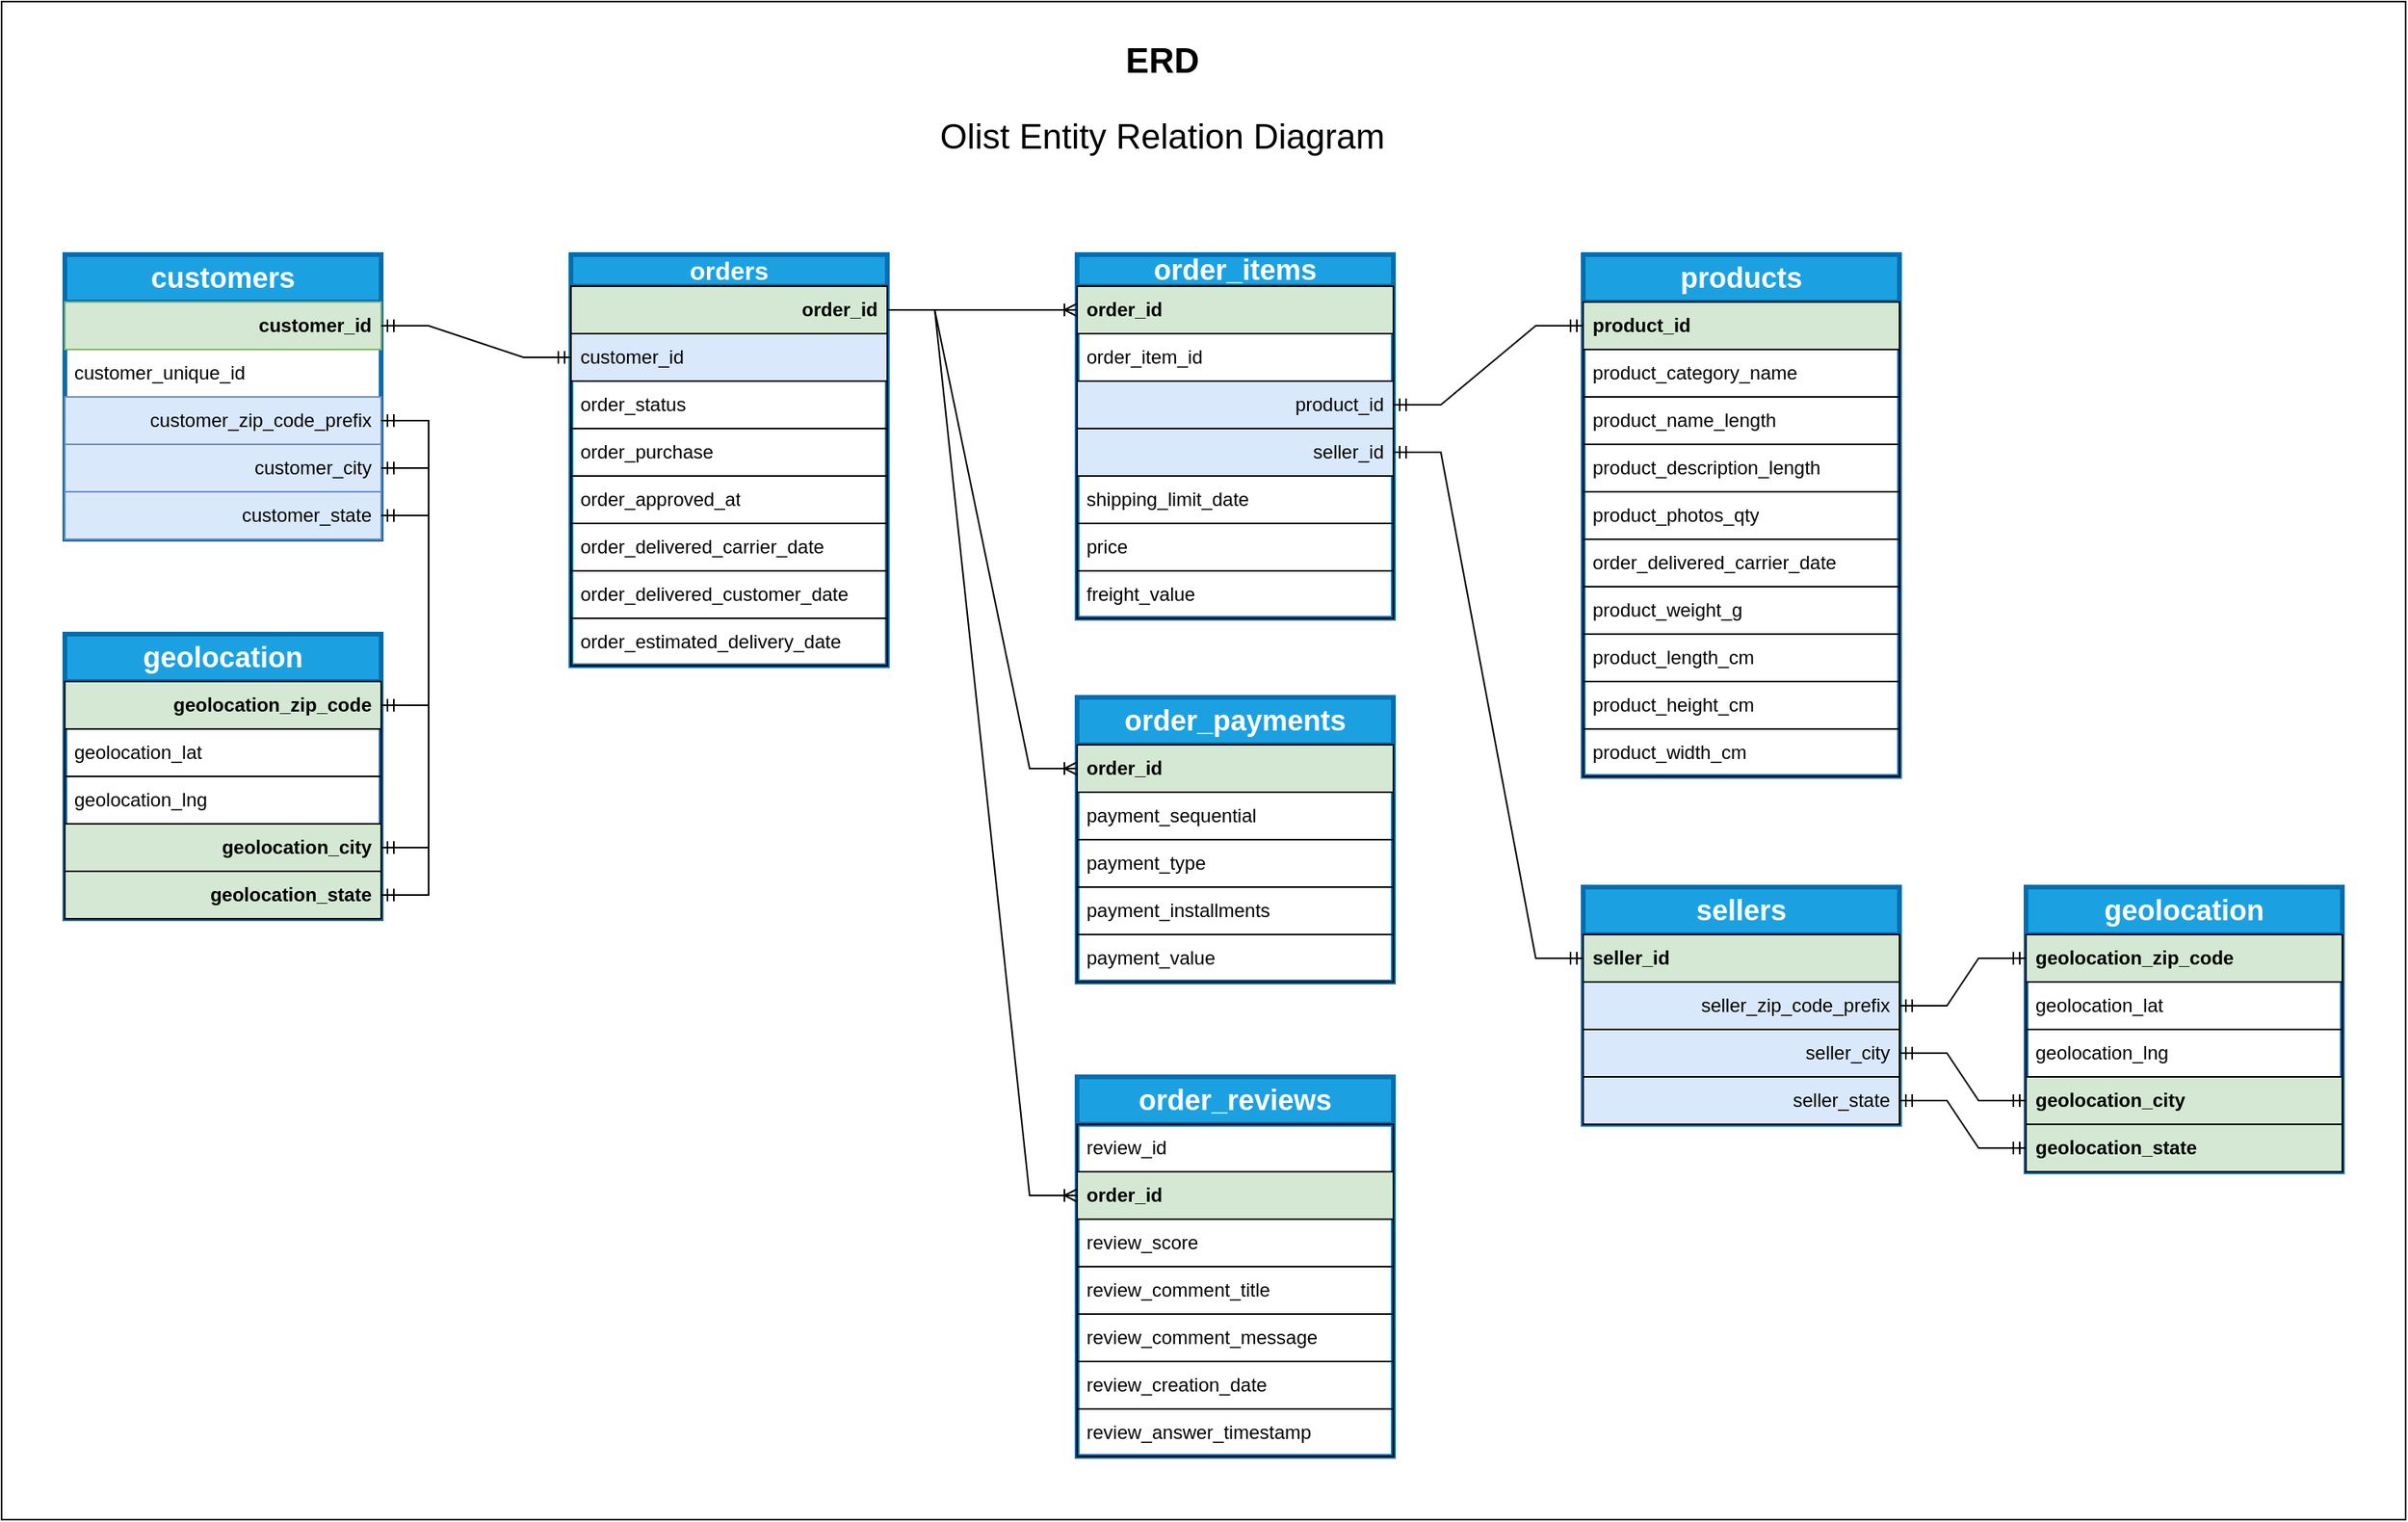 <mxfile version="21.1.9">
  <diagram name="Página-1" id="UcwsenkX3OREPYur4hlT">
    <mxGraphModel dx="2514" dy="2080" grid="1" gridSize="10" guides="1" tooltips="1" connect="1" arrows="1" fold="1" page="1" pageScale="1" pageWidth="827" pageHeight="1169" math="0" shadow="0">
      <root>
        <mxCell id="0" />
        <mxCell id="1" parent="0" />
        <mxCell id="BA36I9eN3vhyg0Fc7K7h-95" value="" style="rounded=0;whiteSpace=wrap;html=1;" vertex="1" parent="1">
          <mxGeometry x="-320" y="-80" width="1520" height="960" as="geometry" />
        </mxCell>
        <mxCell id="BA36I9eN3vhyg0Fc7K7h-1" value="&lt;h2&gt;customers&lt;/h2&gt;" style="swimlane;fontStyle=0;childLayout=stackLayout;horizontal=1;startSize=30;horizontalStack=0;resizeParent=1;resizeParentMax=0;resizeLast=0;collapsible=1;marginBottom=0;whiteSpace=wrap;html=1;fillColor=#1ba1e2;fontColor=#ffffff;strokeColor=#006EAF;strokeWidth=3;" vertex="1" parent="1">
          <mxGeometry x="-280" y="80" width="200" height="180" as="geometry" />
        </mxCell>
        <mxCell id="BA36I9eN3vhyg0Fc7K7h-2" value="customer_id" style="text;strokeColor=#82b366;fillColor=#d5e8d4;align=right;verticalAlign=middle;spacingLeft=4;spacingRight=4;overflow=hidden;points=[[0,0.5],[1,0.5]];portConstraint=eastwest;rotatable=0;whiteSpace=wrap;html=1;fontStyle=1" vertex="1" parent="BA36I9eN3vhyg0Fc7K7h-1">
          <mxGeometry y="30" width="200" height="30" as="geometry" />
        </mxCell>
        <mxCell id="BA36I9eN3vhyg0Fc7K7h-6" value="customer_unique_id" style="text;strokeColor=none;fillColor=none;align=left;verticalAlign=middle;spacingLeft=4;spacingRight=4;overflow=hidden;points=[[0,0.5],[1,0.5]];portConstraint=eastwest;rotatable=0;whiteSpace=wrap;html=1;" vertex="1" parent="BA36I9eN3vhyg0Fc7K7h-1">
          <mxGeometry y="60" width="200" height="30" as="geometry" />
        </mxCell>
        <mxCell id="BA36I9eN3vhyg0Fc7K7h-5" value="customer_zip_code_prefix" style="text;strokeColor=#6c8ebf;fillColor=#dae8fc;align=right;verticalAlign=middle;spacingLeft=4;spacingRight=4;overflow=hidden;points=[[0,0.5],[1,0.5]];portConstraint=eastwest;rotatable=0;whiteSpace=wrap;html=1;fontStyle=0" vertex="1" parent="BA36I9eN3vhyg0Fc7K7h-1">
          <mxGeometry y="90" width="200" height="30" as="geometry" />
        </mxCell>
        <mxCell id="BA36I9eN3vhyg0Fc7K7h-3" value="customer_city" style="text;strokeColor=#6c8ebf;fillColor=#dae8fc;align=right;verticalAlign=middle;spacingLeft=4;spacingRight=4;overflow=hidden;points=[[0,0.5],[1,0.5]];portConstraint=eastwest;rotatable=0;whiteSpace=wrap;html=1;fontStyle=0" vertex="1" parent="BA36I9eN3vhyg0Fc7K7h-1">
          <mxGeometry y="120" width="200" height="30" as="geometry" />
        </mxCell>
        <mxCell id="BA36I9eN3vhyg0Fc7K7h-4" value="customer_state" style="text;strokeColor=#6c8ebf;fillColor=#dae8fc;align=right;verticalAlign=middle;spacingLeft=4;spacingRight=4;overflow=hidden;points=[[0,0.5],[1,0.5]];portConstraint=eastwest;rotatable=0;whiteSpace=wrap;html=1;fontStyle=0" vertex="1" parent="BA36I9eN3vhyg0Fc7K7h-1">
          <mxGeometry y="150" width="200" height="30" as="geometry" />
        </mxCell>
        <mxCell id="BA36I9eN3vhyg0Fc7K7h-7" value="&lt;h2&gt;geolocation&lt;/h2&gt;" style="swimlane;fontStyle=0;childLayout=stackLayout;horizontal=1;startSize=30;horizontalStack=0;resizeParent=1;resizeParentMax=0;resizeLast=0;collapsible=1;marginBottom=0;whiteSpace=wrap;html=1;fillColor=#1ba1e2;fontColor=#ffffff;strokeColor=#006EAF;strokeWidth=3;" vertex="1" parent="1">
          <mxGeometry x="-280" y="320" width="200" height="180" as="geometry" />
        </mxCell>
        <mxCell id="BA36I9eN3vhyg0Fc7K7h-8" value="&lt;div&gt;geolocation_zip_code&lt;/div&gt;" style="text;strokeColor=default;fillColor=#d5e8d4;align=right;verticalAlign=middle;spacingLeft=4;spacingRight=4;overflow=hidden;points=[[0,0.5],[1,0.5]];portConstraint=eastwest;rotatable=0;whiteSpace=wrap;html=1;fontStyle=1" vertex="1" parent="BA36I9eN3vhyg0Fc7K7h-7">
          <mxGeometry y="30" width="200" height="30" as="geometry" />
        </mxCell>
        <mxCell id="BA36I9eN3vhyg0Fc7K7h-14" value="&lt;div&gt;geolocation_lat&lt;/div&gt;" style="text;strokeColor=default;fillColor=none;align=left;verticalAlign=middle;spacingLeft=4;spacingRight=4;overflow=hidden;points=[[0,0.5],[1,0.5]];portConstraint=eastwest;rotatable=0;whiteSpace=wrap;html=1;" vertex="1" parent="BA36I9eN3vhyg0Fc7K7h-7">
          <mxGeometry y="60" width="200" height="30" as="geometry" />
        </mxCell>
        <mxCell id="BA36I9eN3vhyg0Fc7K7h-15" value="&lt;div&gt;geolocation_lng&lt;/div&gt;" style="text;strokeColor=default;fillColor=none;align=left;verticalAlign=middle;spacingLeft=4;spacingRight=4;overflow=hidden;points=[[0,0.5],[1,0.5]];portConstraint=eastwest;rotatable=0;whiteSpace=wrap;html=1;" vertex="1" parent="BA36I9eN3vhyg0Fc7K7h-7">
          <mxGeometry y="90" width="200" height="30" as="geometry" />
        </mxCell>
        <mxCell id="BA36I9eN3vhyg0Fc7K7h-16" value="&lt;div&gt;geolocation_city&lt;/div&gt;" style="text;strokeColor=default;fillColor=#d5e8d4;align=right;verticalAlign=middle;spacingLeft=4;spacingRight=4;overflow=hidden;points=[[0,0.5],[1,0.5]];portConstraint=eastwest;rotatable=0;whiteSpace=wrap;html=1;fontStyle=1" vertex="1" parent="BA36I9eN3vhyg0Fc7K7h-7">
          <mxGeometry y="120" width="200" height="30" as="geometry" />
        </mxCell>
        <mxCell id="BA36I9eN3vhyg0Fc7K7h-17" value="&lt;div&gt;geolocation_state&lt;/div&gt;" style="text;strokeColor=default;fillColor=#d5e8d4;align=right;verticalAlign=middle;spacingLeft=4;spacingRight=4;overflow=hidden;points=[[0,0.5],[1,0.5]];portConstraint=eastwest;rotatable=0;whiteSpace=wrap;html=1;fontStyle=1" vertex="1" parent="BA36I9eN3vhyg0Fc7K7h-7">
          <mxGeometry y="150" width="200" height="30" as="geometry" />
        </mxCell>
        <mxCell id="BA36I9eN3vhyg0Fc7K7h-18" value="&lt;div&gt;&lt;h2&gt;&lt;b style=&quot;&quot;&gt;&lt;font style=&quot;font-size: 16px;&quot;&gt;orders&lt;/font&gt;&lt;/b&gt;&lt;/h2&gt;&lt;/div&gt;" style="swimlane;fontStyle=0;childLayout=stackLayout;horizontal=1;startSize=20;horizontalStack=0;resizeParent=1;resizeParentMax=0;resizeLast=0;collapsible=1;marginBottom=0;whiteSpace=wrap;html=1;fillColor=#1ba1e2;strokeColor=#006EAF;fillStyle=solid;rounded=0;strokeWidth=3;fontColor=#ffffff;labelBackgroundColor=none;" vertex="1" parent="1">
          <mxGeometry x="40" y="80" width="200" height="260" as="geometry" />
        </mxCell>
        <mxCell id="BA36I9eN3vhyg0Fc7K7h-24" value="order_id" style="text;strokeColor=default;fillColor=#d5e8d4;align=right;verticalAlign=middle;spacingLeft=4;spacingRight=4;overflow=hidden;points=[[0,0.5],[1,0.5]];portConstraint=eastwest;rotatable=0;whiteSpace=wrap;html=1;fontStyle=1" vertex="1" parent="BA36I9eN3vhyg0Fc7K7h-18">
          <mxGeometry y="20" width="200" height="30" as="geometry" />
        </mxCell>
        <mxCell id="BA36I9eN3vhyg0Fc7K7h-19" value="customer_id" style="text;strokeColor=default;fillColor=#dae8fc;align=left;verticalAlign=middle;spacingLeft=4;spacingRight=4;overflow=hidden;points=[[0,0.5],[1,0.5]];portConstraint=eastwest;rotatable=0;whiteSpace=wrap;html=1;" vertex="1" parent="BA36I9eN3vhyg0Fc7K7h-18">
          <mxGeometry y="50" width="200" height="30" as="geometry" />
        </mxCell>
        <mxCell id="BA36I9eN3vhyg0Fc7K7h-20" value="order_status" style="text;strokeColor=default;fillColor=none;align=left;verticalAlign=middle;spacingLeft=4;spacingRight=4;overflow=hidden;points=[[0,0.5],[1,0.5]];portConstraint=eastwest;rotatable=0;whiteSpace=wrap;html=1;" vertex="1" parent="BA36I9eN3vhyg0Fc7K7h-18">
          <mxGeometry y="80" width="200" height="30" as="geometry" />
        </mxCell>
        <mxCell id="BA36I9eN3vhyg0Fc7K7h-21" value="order_purchase" style="text;strokeColor=default;fillColor=none;align=left;verticalAlign=middle;spacingLeft=4;spacingRight=4;overflow=hidden;points=[[0,0.5],[1,0.5]];portConstraint=eastwest;rotatable=0;whiteSpace=wrap;html=1;" vertex="1" parent="BA36I9eN3vhyg0Fc7K7h-18">
          <mxGeometry y="110" width="200" height="30" as="geometry" />
        </mxCell>
        <mxCell id="BA36I9eN3vhyg0Fc7K7h-22" value="order_approved_at" style="text;strokeColor=default;fillColor=none;align=left;verticalAlign=middle;spacingLeft=4;spacingRight=4;overflow=hidden;points=[[0,0.5],[1,0.5]];portConstraint=eastwest;rotatable=0;whiteSpace=wrap;html=1;" vertex="1" parent="BA36I9eN3vhyg0Fc7K7h-18">
          <mxGeometry y="140" width="200" height="30" as="geometry" />
        </mxCell>
        <mxCell id="BA36I9eN3vhyg0Fc7K7h-23" value="order_delivered_carrier_date" style="text;strokeColor=default;fillColor=none;align=left;verticalAlign=middle;spacingLeft=4;spacingRight=4;overflow=hidden;points=[[0,0.5],[1,0.5]];portConstraint=eastwest;rotatable=0;whiteSpace=wrap;html=1;" vertex="1" parent="BA36I9eN3vhyg0Fc7K7h-18">
          <mxGeometry y="170" width="200" height="30" as="geometry" />
        </mxCell>
        <mxCell id="BA36I9eN3vhyg0Fc7K7h-25" value="order_delivered_customer_date" style="text;strokeColor=default;fillColor=none;align=left;verticalAlign=middle;spacingLeft=4;spacingRight=4;overflow=hidden;points=[[0,0.5],[1,0.5]];portConstraint=eastwest;rotatable=0;whiteSpace=wrap;html=1;" vertex="1" parent="BA36I9eN3vhyg0Fc7K7h-18">
          <mxGeometry y="200" width="200" height="30" as="geometry" />
        </mxCell>
        <mxCell id="BA36I9eN3vhyg0Fc7K7h-26" value="order_estimated_delivery_date" style="text;strokeColor=default;fillColor=none;align=left;verticalAlign=middle;spacingLeft=4;spacingRight=4;overflow=hidden;points=[[0,0.5],[1,0.5]];portConstraint=eastwest;rotatable=0;whiteSpace=wrap;html=1;" vertex="1" parent="BA36I9eN3vhyg0Fc7K7h-18">
          <mxGeometry y="230" width="200" height="30" as="geometry" />
        </mxCell>
        <mxCell id="BA36I9eN3vhyg0Fc7K7h-27" value="&lt;h2&gt;order_items&lt;/h2&gt;" style="swimlane;fontStyle=0;childLayout=stackLayout;horizontal=1;startSize=20;horizontalStack=0;resizeParent=1;resizeParentMax=0;resizeLast=0;collapsible=1;marginBottom=0;whiteSpace=wrap;html=1;fillColor=#1ba1e2;fontColor=#ffffff;strokeColor=#006EAF;strokeWidth=3;" vertex="1" parent="1">
          <mxGeometry x="360" y="80" width="200" height="230" as="geometry" />
        </mxCell>
        <mxCell id="BA36I9eN3vhyg0Fc7K7h-28" value="order_id" style="text;strokeColor=default;fillColor=#d5e8d4;align=left;verticalAlign=middle;spacingLeft=4;spacingRight=4;overflow=hidden;points=[[0,0.5],[1,0.5]];portConstraint=eastwest;rotatable=0;whiteSpace=wrap;html=1;fontStyle=1" vertex="1" parent="BA36I9eN3vhyg0Fc7K7h-27">
          <mxGeometry y="20" width="200" height="30" as="geometry" />
        </mxCell>
        <mxCell id="BA36I9eN3vhyg0Fc7K7h-29" value="order_item_id" style="text;strokeColor=default;fillColor=none;align=left;verticalAlign=middle;spacingLeft=4;spacingRight=4;overflow=hidden;points=[[0,0.5],[1,0.5]];portConstraint=eastwest;rotatable=0;whiteSpace=wrap;html=1;" vertex="1" parent="BA36I9eN3vhyg0Fc7K7h-27">
          <mxGeometry y="50" width="200" height="30" as="geometry" />
        </mxCell>
        <mxCell id="BA36I9eN3vhyg0Fc7K7h-30" value="product_id" style="text;strokeColor=default;fillColor=#dae8fc;align=right;verticalAlign=middle;spacingLeft=4;spacingRight=4;overflow=hidden;points=[[0,0.5],[1,0.5]];portConstraint=eastwest;rotatable=0;whiteSpace=wrap;html=1;fontStyle=0" vertex="1" parent="BA36I9eN3vhyg0Fc7K7h-27">
          <mxGeometry y="80" width="200" height="30" as="geometry" />
        </mxCell>
        <mxCell id="BA36I9eN3vhyg0Fc7K7h-31" value="seller_id" style="text;strokeColor=default;fillColor=#dae8fc;align=right;verticalAlign=middle;spacingLeft=4;spacingRight=4;overflow=hidden;points=[[0,0.5],[1,0.5]];portConstraint=eastwest;rotatable=0;whiteSpace=wrap;html=1;fontStyle=0" vertex="1" parent="BA36I9eN3vhyg0Fc7K7h-27">
          <mxGeometry y="110" width="200" height="30" as="geometry" />
        </mxCell>
        <mxCell id="BA36I9eN3vhyg0Fc7K7h-32" value="shipping_limit_date" style="text;strokeColor=default;fillColor=none;align=left;verticalAlign=middle;spacingLeft=4;spacingRight=4;overflow=hidden;points=[[0,0.5],[1,0.5]];portConstraint=eastwest;rotatable=0;whiteSpace=wrap;html=1;" vertex="1" parent="BA36I9eN3vhyg0Fc7K7h-27">
          <mxGeometry y="140" width="200" height="30" as="geometry" />
        </mxCell>
        <mxCell id="BA36I9eN3vhyg0Fc7K7h-34" value="price" style="text;strokeColor=default;fillColor=none;align=left;verticalAlign=middle;spacingLeft=4;spacingRight=4;overflow=hidden;points=[[0,0.5],[1,0.5]];portConstraint=eastwest;rotatable=0;whiteSpace=wrap;html=1;" vertex="1" parent="BA36I9eN3vhyg0Fc7K7h-27">
          <mxGeometry y="170" width="200" height="30" as="geometry" />
        </mxCell>
        <mxCell id="BA36I9eN3vhyg0Fc7K7h-33" value="freight_value" style="text;strokeColor=default;fillColor=none;align=left;verticalAlign=middle;spacingLeft=4;spacingRight=4;overflow=hidden;points=[[0,0.5],[1,0.5]];portConstraint=eastwest;rotatable=0;whiteSpace=wrap;html=1;" vertex="1" parent="BA36I9eN3vhyg0Fc7K7h-27">
          <mxGeometry y="200" width="200" height="30" as="geometry" />
        </mxCell>
        <mxCell id="BA36I9eN3vhyg0Fc7K7h-35" value="&lt;div&gt;&lt;h2&gt;order_payments&lt;/h2&gt;&lt;/div&gt;" style="swimlane;fontStyle=0;childLayout=stackLayout;horizontal=1;startSize=30;horizontalStack=0;resizeParent=1;resizeParentMax=0;resizeLast=0;collapsible=1;marginBottom=0;whiteSpace=wrap;html=1;fillColor=#1ba1e2;fontColor=#ffffff;strokeColor=#006EAF;strokeWidth=3;" vertex="1" parent="1">
          <mxGeometry x="360" y="360" width="200" height="180" as="geometry" />
        </mxCell>
        <mxCell id="BA36I9eN3vhyg0Fc7K7h-36" value="order_id" style="text;strokeColor=default;fillColor=#d5e8d4;align=left;verticalAlign=middle;spacingLeft=4;spacingRight=4;overflow=hidden;points=[[0,0.5],[1,0.5]];portConstraint=eastwest;rotatable=0;whiteSpace=wrap;html=1;fontStyle=1" vertex="1" parent="BA36I9eN3vhyg0Fc7K7h-35">
          <mxGeometry y="30" width="200" height="30" as="geometry" />
        </mxCell>
        <mxCell id="BA36I9eN3vhyg0Fc7K7h-37" value="payment_sequential" style="text;strokeColor=default;fillColor=none;align=left;verticalAlign=middle;spacingLeft=4;spacingRight=4;overflow=hidden;points=[[0,0.5],[1,0.5]];portConstraint=eastwest;rotatable=0;whiteSpace=wrap;html=1;" vertex="1" parent="BA36I9eN3vhyg0Fc7K7h-35">
          <mxGeometry y="60" width="200" height="30" as="geometry" />
        </mxCell>
        <mxCell id="BA36I9eN3vhyg0Fc7K7h-38" value="payment_type" style="text;strokeColor=default;fillColor=none;align=left;verticalAlign=middle;spacingLeft=4;spacingRight=4;overflow=hidden;points=[[0,0.5],[1,0.5]];portConstraint=eastwest;rotatable=0;whiteSpace=wrap;html=1;" vertex="1" parent="BA36I9eN3vhyg0Fc7K7h-35">
          <mxGeometry y="90" width="200" height="30" as="geometry" />
        </mxCell>
        <mxCell id="BA36I9eN3vhyg0Fc7K7h-39" value="payment_installments" style="text;strokeColor=default;fillColor=none;align=left;verticalAlign=middle;spacingLeft=4;spacingRight=4;overflow=hidden;points=[[0,0.5],[1,0.5]];portConstraint=eastwest;rotatable=0;whiteSpace=wrap;html=1;" vertex="1" parent="BA36I9eN3vhyg0Fc7K7h-35">
          <mxGeometry y="120" width="200" height="30" as="geometry" />
        </mxCell>
        <mxCell id="BA36I9eN3vhyg0Fc7K7h-40" value="payment_value" style="text;strokeColor=default;fillColor=none;align=left;verticalAlign=middle;spacingLeft=4;spacingRight=4;overflow=hidden;points=[[0,0.5],[1,0.5]];portConstraint=eastwest;rotatable=0;whiteSpace=wrap;html=1;" vertex="1" parent="BA36I9eN3vhyg0Fc7K7h-35">
          <mxGeometry y="150" width="200" height="30" as="geometry" />
        </mxCell>
        <mxCell id="BA36I9eN3vhyg0Fc7K7h-43" value="&lt;h2&gt;products&lt;/h2&gt;" style="swimlane;fontStyle=0;childLayout=stackLayout;horizontal=1;startSize=30;horizontalStack=0;resizeParent=1;resizeParentMax=0;resizeLast=0;collapsible=1;marginBottom=0;whiteSpace=wrap;html=1;fillColor=#1ba1e2;fontColor=#ffffff;strokeColor=#006EAF;strokeWidth=3;" vertex="1" parent="1">
          <mxGeometry x="680" y="80" width="200" height="330" as="geometry" />
        </mxCell>
        <mxCell id="BA36I9eN3vhyg0Fc7K7h-44" value="product_id" style="text;strokeColor=#000000;fillColor=#d5e8d4;align=left;verticalAlign=middle;spacingLeft=4;spacingRight=4;overflow=hidden;points=[[0,0.5],[1,0.5]];portConstraint=eastwest;rotatable=0;whiteSpace=wrap;html=1;fontStyle=1" vertex="1" parent="BA36I9eN3vhyg0Fc7K7h-43">
          <mxGeometry y="30" width="200" height="30" as="geometry" />
        </mxCell>
        <mxCell id="BA36I9eN3vhyg0Fc7K7h-45" value="product_category_name" style="text;strokeColor=default;fillColor=none;align=left;verticalAlign=middle;spacingLeft=4;spacingRight=4;overflow=hidden;points=[[0,0.5],[1,0.5]];portConstraint=eastwest;rotatable=0;whiteSpace=wrap;html=1;" vertex="1" parent="BA36I9eN3vhyg0Fc7K7h-43">
          <mxGeometry y="60" width="200" height="30" as="geometry" />
        </mxCell>
        <mxCell id="BA36I9eN3vhyg0Fc7K7h-46" value="product_name_length" style="text;strokeColor=default;fillColor=none;align=left;verticalAlign=middle;spacingLeft=4;spacingRight=4;overflow=hidden;points=[[0,0.5],[1,0.5]];portConstraint=eastwest;rotatable=0;whiteSpace=wrap;html=1;" vertex="1" parent="BA36I9eN3vhyg0Fc7K7h-43">
          <mxGeometry y="90" width="200" height="30" as="geometry" />
        </mxCell>
        <mxCell id="BA36I9eN3vhyg0Fc7K7h-47" value="product_description_length" style="text;strokeColor=default;fillColor=none;align=left;verticalAlign=middle;spacingLeft=4;spacingRight=4;overflow=hidden;points=[[0,0.5],[1,0.5]];portConstraint=eastwest;rotatable=0;whiteSpace=wrap;html=1;" vertex="1" parent="BA36I9eN3vhyg0Fc7K7h-43">
          <mxGeometry y="120" width="200" height="30" as="geometry" />
        </mxCell>
        <mxCell id="BA36I9eN3vhyg0Fc7K7h-48" value="product_photos_qty" style="text;strokeColor=default;fillColor=none;align=left;verticalAlign=middle;spacingLeft=4;spacingRight=4;overflow=hidden;points=[[0,0.5],[1,0.5]];portConstraint=eastwest;rotatable=0;whiteSpace=wrap;html=1;" vertex="1" parent="BA36I9eN3vhyg0Fc7K7h-43">
          <mxGeometry y="150" width="200" height="30" as="geometry" />
        </mxCell>
        <mxCell id="BA36I9eN3vhyg0Fc7K7h-49" value="order_delivered_carrier_date" style="text;strokeColor=default;fillColor=none;align=left;verticalAlign=middle;spacingLeft=4;spacingRight=4;overflow=hidden;points=[[0,0.5],[1,0.5]];portConstraint=eastwest;rotatable=0;whiteSpace=wrap;html=1;" vertex="1" parent="BA36I9eN3vhyg0Fc7K7h-43">
          <mxGeometry y="180" width="200" height="30" as="geometry" />
        </mxCell>
        <mxCell id="BA36I9eN3vhyg0Fc7K7h-50" value="product_weight_g" style="text;strokeColor=default;fillColor=none;align=left;verticalAlign=middle;spacingLeft=4;spacingRight=4;overflow=hidden;points=[[0,0.5],[1,0.5]];portConstraint=eastwest;rotatable=0;whiteSpace=wrap;html=1;" vertex="1" parent="BA36I9eN3vhyg0Fc7K7h-43">
          <mxGeometry y="210" width="200" height="30" as="geometry" />
        </mxCell>
        <mxCell id="BA36I9eN3vhyg0Fc7K7h-51" value="product_length_cm" style="text;strokeColor=default;fillColor=none;align=left;verticalAlign=middle;spacingLeft=4;spacingRight=4;overflow=hidden;points=[[0,0.5],[1,0.5]];portConstraint=eastwest;rotatable=0;whiteSpace=wrap;html=1;" vertex="1" parent="BA36I9eN3vhyg0Fc7K7h-43">
          <mxGeometry y="240" width="200" height="30" as="geometry" />
        </mxCell>
        <mxCell id="BA36I9eN3vhyg0Fc7K7h-53" value="product_height_cm" style="text;strokeColor=default;fillColor=none;align=left;verticalAlign=middle;spacingLeft=4;spacingRight=4;overflow=hidden;points=[[0,0.5],[1,0.5]];portConstraint=eastwest;rotatable=0;whiteSpace=wrap;html=1;" vertex="1" parent="BA36I9eN3vhyg0Fc7K7h-43">
          <mxGeometry y="270" width="200" height="30" as="geometry" />
        </mxCell>
        <mxCell id="BA36I9eN3vhyg0Fc7K7h-52" value="product_width_cm" style="text;strokeColor=default;fillColor=none;align=left;verticalAlign=middle;spacingLeft=4;spacingRight=4;overflow=hidden;points=[[0,0.5],[1,0.5]];portConstraint=eastwest;rotatable=0;whiteSpace=wrap;html=1;" vertex="1" parent="BA36I9eN3vhyg0Fc7K7h-43">
          <mxGeometry y="300" width="200" height="30" as="geometry" />
        </mxCell>
        <mxCell id="BA36I9eN3vhyg0Fc7K7h-54" value="&lt;div&gt;&lt;h2&gt;sellers&lt;/h2&gt;&lt;/div&gt;" style="swimlane;fontStyle=0;childLayout=stackLayout;horizontal=1;startSize=30;horizontalStack=0;resizeParent=1;resizeParentMax=0;resizeLast=0;collapsible=1;marginBottom=0;whiteSpace=wrap;html=1;strokeWidth=3;fillColor=#1ba1e2;fontColor=#ffffff;strokeColor=#006EAF;" vertex="1" parent="1">
          <mxGeometry x="680" y="480" width="200" height="150" as="geometry" />
        </mxCell>
        <mxCell id="BA36I9eN3vhyg0Fc7K7h-55" value="seller_id" style="text;strokeColor=default;fillColor=#d5e8d4;align=left;verticalAlign=middle;spacingLeft=4;spacingRight=4;overflow=hidden;points=[[0,0.5],[1,0.5]];portConstraint=eastwest;rotatable=0;whiteSpace=wrap;html=1;fontStyle=1" vertex="1" parent="BA36I9eN3vhyg0Fc7K7h-54">
          <mxGeometry y="30" width="200" height="30" as="geometry" />
        </mxCell>
        <mxCell id="BA36I9eN3vhyg0Fc7K7h-56" value="seller_zip_code_prefix" style="text;strokeColor=default;fillColor=#dae8fc;align=right;verticalAlign=middle;spacingLeft=4;spacingRight=4;overflow=hidden;points=[[0,0.5],[1,0.5]];portConstraint=eastwest;rotatable=0;whiteSpace=wrap;html=1;" vertex="1" parent="BA36I9eN3vhyg0Fc7K7h-54">
          <mxGeometry y="60" width="200" height="30" as="geometry" />
        </mxCell>
        <mxCell id="BA36I9eN3vhyg0Fc7K7h-57" value="seller_city" style="text;strokeColor=default;fillColor=#dae8fc;align=right;verticalAlign=middle;spacingLeft=4;spacingRight=4;overflow=hidden;points=[[0,0.5],[1,0.5]];portConstraint=eastwest;rotatable=0;whiteSpace=wrap;html=1;" vertex="1" parent="BA36I9eN3vhyg0Fc7K7h-54">
          <mxGeometry y="90" width="200" height="30" as="geometry" />
        </mxCell>
        <mxCell id="BA36I9eN3vhyg0Fc7K7h-58" value="seller_state" style="text;strokeColor=default;fillColor=#dae8fc;align=right;verticalAlign=middle;spacingLeft=4;spacingRight=4;overflow=hidden;points=[[0,0.5],[1,0.5]];portConstraint=eastwest;rotatable=0;whiteSpace=wrap;html=1;" vertex="1" parent="BA36I9eN3vhyg0Fc7K7h-54">
          <mxGeometry y="120" width="200" height="30" as="geometry" />
        </mxCell>
        <mxCell id="BA36I9eN3vhyg0Fc7K7h-60" value="&lt;h2&gt;order_reviews&lt;/h2&gt;" style="swimlane;fontStyle=0;childLayout=stackLayout;horizontal=1;startSize=30;horizontalStack=0;resizeParent=1;resizeParentMax=0;resizeLast=0;collapsible=1;marginBottom=0;whiteSpace=wrap;html=1;strokeWidth=3;fillColor=#1ba1e2;fontColor=#ffffff;strokeColor=#006EAF;" vertex="1" parent="1">
          <mxGeometry x="360" y="600" width="200" height="240" as="geometry" />
        </mxCell>
        <mxCell id="BA36I9eN3vhyg0Fc7K7h-61" value="review_id" style="text;strokeColor=default;fillColor=none;align=left;verticalAlign=middle;spacingLeft=4;spacingRight=4;overflow=hidden;points=[[0,0.5],[1,0.5]];portConstraint=eastwest;rotatable=0;whiteSpace=wrap;html=1;" vertex="1" parent="BA36I9eN3vhyg0Fc7K7h-60">
          <mxGeometry y="30" width="200" height="30" as="geometry" />
        </mxCell>
        <mxCell id="BA36I9eN3vhyg0Fc7K7h-62" value="order_id" style="text;strokeColor=default;fillColor=#d5e8d4;align=left;verticalAlign=middle;spacingLeft=4;spacingRight=4;overflow=hidden;points=[[0,0.5],[1,0.5]];portConstraint=eastwest;rotatable=0;whiteSpace=wrap;html=1;fontStyle=1" vertex="1" parent="BA36I9eN3vhyg0Fc7K7h-60">
          <mxGeometry y="60" width="200" height="30" as="geometry" />
        </mxCell>
        <mxCell id="BA36I9eN3vhyg0Fc7K7h-63" value="review_score" style="text;strokeColor=default;fillColor=none;align=left;verticalAlign=middle;spacingLeft=4;spacingRight=4;overflow=hidden;points=[[0,0.5],[1,0.5]];portConstraint=eastwest;rotatable=0;whiteSpace=wrap;html=1;" vertex="1" parent="BA36I9eN3vhyg0Fc7K7h-60">
          <mxGeometry y="90" width="200" height="30" as="geometry" />
        </mxCell>
        <mxCell id="BA36I9eN3vhyg0Fc7K7h-64" value="review_comment_title" style="text;strokeColor=default;fillColor=none;align=left;verticalAlign=middle;spacingLeft=4;spacingRight=4;overflow=hidden;points=[[0,0.5],[1,0.5]];portConstraint=eastwest;rotatable=0;whiteSpace=wrap;html=1;" vertex="1" parent="BA36I9eN3vhyg0Fc7K7h-60">
          <mxGeometry y="120" width="200" height="30" as="geometry" />
        </mxCell>
        <mxCell id="BA36I9eN3vhyg0Fc7K7h-67" value="review_comment_message" style="text;strokeColor=default;fillColor=none;align=left;verticalAlign=middle;spacingLeft=4;spacingRight=4;overflow=hidden;points=[[0,0.5],[1,0.5]];portConstraint=eastwest;rotatable=0;whiteSpace=wrap;html=1;" vertex="1" parent="BA36I9eN3vhyg0Fc7K7h-60">
          <mxGeometry y="150" width="200" height="30" as="geometry" />
        </mxCell>
        <mxCell id="BA36I9eN3vhyg0Fc7K7h-68" value="review_creation_date" style="text;strokeColor=default;fillColor=none;align=left;verticalAlign=middle;spacingLeft=4;spacingRight=4;overflow=hidden;points=[[0,0.5],[1,0.5]];portConstraint=eastwest;rotatable=0;whiteSpace=wrap;html=1;" vertex="1" parent="BA36I9eN3vhyg0Fc7K7h-60">
          <mxGeometry y="180" width="200" height="30" as="geometry" />
        </mxCell>
        <mxCell id="BA36I9eN3vhyg0Fc7K7h-66" value="review_answer_timestamp" style="text;strokeColor=default;fillColor=none;align=left;verticalAlign=middle;spacingLeft=4;spacingRight=4;overflow=hidden;points=[[0,0.5],[1,0.5]];portConstraint=eastwest;rotatable=0;whiteSpace=wrap;html=1;" vertex="1" parent="BA36I9eN3vhyg0Fc7K7h-60">
          <mxGeometry y="210" width="200" height="30" as="geometry" />
        </mxCell>
        <mxCell id="BA36I9eN3vhyg0Fc7K7h-73" value="" style="edgeStyle=entityRelationEdgeStyle;fontSize=12;html=1;endArrow=ERmandOne;startArrow=ERmandOne;rounded=0;entryX=0;entryY=0.5;entryDx=0;entryDy=0;" edge="1" parent="1" source="BA36I9eN3vhyg0Fc7K7h-30" target="BA36I9eN3vhyg0Fc7K7h-44">
          <mxGeometry width="100" height="100" relative="1" as="geometry">
            <mxPoint x="440" y="500" as="sourcePoint" />
            <mxPoint x="540" y="400" as="targetPoint" />
          </mxGeometry>
        </mxCell>
        <mxCell id="BA36I9eN3vhyg0Fc7K7h-74" value="" style="edgeStyle=entityRelationEdgeStyle;fontSize=12;html=1;endArrow=ERmandOne;startArrow=ERmandOne;rounded=0;" edge="1" parent="1" source="BA36I9eN3vhyg0Fc7K7h-31" target="BA36I9eN3vhyg0Fc7K7h-55">
          <mxGeometry width="100" height="100" relative="1" as="geometry">
            <mxPoint x="440" y="500" as="sourcePoint" />
            <mxPoint x="540" y="400" as="targetPoint" />
          </mxGeometry>
        </mxCell>
        <mxCell id="BA36I9eN3vhyg0Fc7K7h-77" value="" style="edgeStyle=entityRelationEdgeStyle;fontSize=12;html=1;endArrow=ERmandOne;startArrow=ERmandOne;rounded=0;exitX=1;exitY=0.25;exitDx=0;exitDy=0;" edge="1" parent="1" source="BA36I9eN3vhyg0Fc7K7h-1" target="BA36I9eN3vhyg0Fc7K7h-19">
          <mxGeometry width="100" height="100" relative="1" as="geometry">
            <mxPoint x="-50" y="230" as="sourcePoint" />
            <mxPoint x="50" y="130" as="targetPoint" />
          </mxGeometry>
        </mxCell>
        <mxCell id="BA36I9eN3vhyg0Fc7K7h-78" value="" style="edgeStyle=entityRelationEdgeStyle;fontSize=12;html=1;endArrow=ERoneToMany;rounded=0;exitX=1;exitY=0.5;exitDx=0;exitDy=0;" edge="1" parent="1" source="BA36I9eN3vhyg0Fc7K7h-24" target="BA36I9eN3vhyg0Fc7K7h-28">
          <mxGeometry width="100" height="100" relative="1" as="geometry">
            <mxPoint x="250" y="110" as="sourcePoint" />
            <mxPoint x="320" y="420" as="targetPoint" />
          </mxGeometry>
        </mxCell>
        <mxCell id="BA36I9eN3vhyg0Fc7K7h-80" value="" style="edgeStyle=entityRelationEdgeStyle;fontSize=12;html=1;endArrow=ERoneToMany;rounded=0;entryX=0;entryY=0.5;entryDx=0;entryDy=0;exitX=1;exitY=0.5;exitDx=0;exitDy=0;" edge="1" parent="1" source="BA36I9eN3vhyg0Fc7K7h-24" target="BA36I9eN3vhyg0Fc7K7h-36">
          <mxGeometry width="100" height="100" relative="1" as="geometry">
            <mxPoint x="240" y="110" as="sourcePoint" />
            <mxPoint x="450" y="120" as="targetPoint" />
          </mxGeometry>
        </mxCell>
        <mxCell id="BA36I9eN3vhyg0Fc7K7h-81" value="" style="edgeStyle=entityRelationEdgeStyle;fontSize=12;html=1;endArrow=ERoneToMany;rounded=0;entryX=0;entryY=0.5;entryDx=0;entryDy=0;exitX=1;exitY=0.5;exitDx=0;exitDy=0;" edge="1" parent="1" source="BA36I9eN3vhyg0Fc7K7h-24" target="BA36I9eN3vhyg0Fc7K7h-62">
          <mxGeometry width="100" height="100" relative="1" as="geometry">
            <mxPoint x="300" y="60" as="sourcePoint" />
            <mxPoint x="440" y="485" as="targetPoint" />
          </mxGeometry>
        </mxCell>
        <mxCell id="BA36I9eN3vhyg0Fc7K7h-82" value="" style="edgeStyle=entityRelationEdgeStyle;fontSize=12;html=1;endArrow=ERmandOne;startArrow=ERmandOne;rounded=0;" edge="1" parent="1" source="BA36I9eN3vhyg0Fc7K7h-3" target="BA36I9eN3vhyg0Fc7K7h-16">
          <mxGeometry width="100" height="100" relative="1" as="geometry">
            <mxPoint x="-500" y="590" as="sourcePoint" />
            <mxPoint x="50" y="500" as="targetPoint" />
          </mxGeometry>
        </mxCell>
        <mxCell id="BA36I9eN3vhyg0Fc7K7h-83" value="" style="edgeStyle=entityRelationEdgeStyle;fontSize=12;html=1;endArrow=ERmandOne;startArrow=ERmandOne;rounded=0;exitX=1;exitY=0.5;exitDx=0;exitDy=0;entryX=1;entryY=0.5;entryDx=0;entryDy=0;" edge="1" parent="1" source="BA36I9eN3vhyg0Fc7K7h-4" target="BA36I9eN3vhyg0Fc7K7h-17">
          <mxGeometry width="100" height="100" relative="1" as="geometry">
            <mxPoint x="110" y="410" as="sourcePoint" />
            <mxPoint x="80" y="640" as="targetPoint" />
          </mxGeometry>
        </mxCell>
        <mxCell id="BA36I9eN3vhyg0Fc7K7h-84" value="" style="edgeStyle=entityRelationEdgeStyle;fontSize=12;html=1;endArrow=ERmandOne;startArrow=ERmandOne;rounded=0;exitX=1;exitY=0.5;exitDx=0;exitDy=0;" edge="1" parent="1" source="BA36I9eN3vhyg0Fc7K7h-8" target="BA36I9eN3vhyg0Fc7K7h-5">
          <mxGeometry width="100" height="100" relative="1" as="geometry">
            <mxPoint x="160" y="600" as="sourcePoint" />
            <mxPoint x="-70" y="495" as="targetPoint" />
          </mxGeometry>
        </mxCell>
        <mxCell id="BA36I9eN3vhyg0Fc7K7h-85" value="&lt;h2&gt;geolocation&lt;/h2&gt;" style="swimlane;fontStyle=0;childLayout=stackLayout;horizontal=1;startSize=30;horizontalStack=0;resizeParent=1;resizeParentMax=0;resizeLast=0;collapsible=1;marginBottom=0;whiteSpace=wrap;html=1;strokeWidth=3;fillColor=#1ba1e2;fontColor=#ffffff;strokeColor=#006EAF;" vertex="1" parent="1">
          <mxGeometry x="960" y="480" width="200" height="180" as="geometry" />
        </mxCell>
        <mxCell id="BA36I9eN3vhyg0Fc7K7h-86" value="&lt;div&gt;geolocation_zip_code&lt;/div&gt;" style="text;strokeColor=default;fillColor=#d5e8d4;align=left;verticalAlign=middle;spacingLeft=4;spacingRight=4;overflow=hidden;points=[[0,0.5],[1,0.5]];portConstraint=eastwest;rotatable=0;whiteSpace=wrap;html=1;fontStyle=1" vertex="1" parent="BA36I9eN3vhyg0Fc7K7h-85">
          <mxGeometry y="30" width="200" height="30" as="geometry" />
        </mxCell>
        <mxCell id="BA36I9eN3vhyg0Fc7K7h-87" value="&lt;div&gt;geolocation_lat&lt;/div&gt;" style="text;strokeColor=default;fillColor=none;align=left;verticalAlign=middle;spacingLeft=4;spacingRight=4;overflow=hidden;points=[[0,0.5],[1,0.5]];portConstraint=eastwest;rotatable=0;whiteSpace=wrap;html=1;" vertex="1" parent="BA36I9eN3vhyg0Fc7K7h-85">
          <mxGeometry y="60" width="200" height="30" as="geometry" />
        </mxCell>
        <mxCell id="BA36I9eN3vhyg0Fc7K7h-88" value="&lt;div&gt;geolocation_lng&lt;/div&gt;" style="text;strokeColor=default;fillColor=none;align=left;verticalAlign=middle;spacingLeft=4;spacingRight=4;overflow=hidden;points=[[0,0.5],[1,0.5]];portConstraint=eastwest;rotatable=0;whiteSpace=wrap;html=1;" vertex="1" parent="BA36I9eN3vhyg0Fc7K7h-85">
          <mxGeometry y="90" width="200" height="30" as="geometry" />
        </mxCell>
        <mxCell id="BA36I9eN3vhyg0Fc7K7h-89" value="&lt;div&gt;geolocation_city&lt;/div&gt;" style="text;strokeColor=default;fillColor=#d5e8d4;align=left;verticalAlign=middle;spacingLeft=4;spacingRight=4;overflow=hidden;points=[[0,0.5],[1,0.5]];portConstraint=eastwest;rotatable=0;whiteSpace=wrap;html=1;fontStyle=1" vertex="1" parent="BA36I9eN3vhyg0Fc7K7h-85">
          <mxGeometry y="120" width="200" height="30" as="geometry" />
        </mxCell>
        <mxCell id="BA36I9eN3vhyg0Fc7K7h-90" value="&lt;div&gt;geolocation_state&lt;/div&gt;" style="text;strokeColor=default;fillColor=#d5e8d4;align=left;verticalAlign=middle;spacingLeft=4;spacingRight=4;overflow=hidden;points=[[0,0.5],[1,0.5]];portConstraint=eastwest;rotatable=0;whiteSpace=wrap;html=1;fontStyle=1" vertex="1" parent="BA36I9eN3vhyg0Fc7K7h-85">
          <mxGeometry y="150" width="200" height="30" as="geometry" />
        </mxCell>
        <mxCell id="BA36I9eN3vhyg0Fc7K7h-91" value="" style="edgeStyle=entityRelationEdgeStyle;fontSize=12;html=1;endArrow=ERmandOne;startArrow=ERmandOne;rounded=0;exitX=1;exitY=0.5;exitDx=0;exitDy=0;entryX=0;entryY=0.5;entryDx=0;entryDy=0;" edge="1" parent="1" source="BA36I9eN3vhyg0Fc7K7h-56" target="BA36I9eN3vhyg0Fc7K7h-86">
          <mxGeometry width="100" height="100" relative="1" as="geometry">
            <mxPoint x="1020" y="330" as="sourcePoint" />
            <mxPoint x="1120" y="230" as="targetPoint" />
          </mxGeometry>
        </mxCell>
        <mxCell id="BA36I9eN3vhyg0Fc7K7h-92" value="" style="edgeStyle=entityRelationEdgeStyle;fontSize=12;html=1;endArrow=ERmandOne;startArrow=ERmandOne;rounded=0;exitX=1;exitY=0.5;exitDx=0;exitDy=0;entryX=0;entryY=0.75;entryDx=0;entryDy=0;" edge="1" parent="1" source="BA36I9eN3vhyg0Fc7K7h-57" target="BA36I9eN3vhyg0Fc7K7h-85">
          <mxGeometry width="100" height="100" relative="1" as="geometry">
            <mxPoint x="880" y="650" as="sourcePoint" />
            <mxPoint x="980" y="620" as="targetPoint" />
          </mxGeometry>
        </mxCell>
        <mxCell id="BA36I9eN3vhyg0Fc7K7h-93" value="" style="edgeStyle=entityRelationEdgeStyle;fontSize=12;html=1;endArrow=ERmandOne;startArrow=ERmandOne;rounded=0;entryX=0;entryY=0.5;entryDx=0;entryDy=0;exitX=1;exitY=0.5;exitDx=0;exitDy=0;" edge="1" parent="1" source="BA36I9eN3vhyg0Fc7K7h-58" target="BA36I9eN3vhyg0Fc7K7h-90">
          <mxGeometry width="100" height="100" relative="1" as="geometry">
            <mxPoint x="940" y="740" as="sourcePoint" />
            <mxPoint x="1030" y="710" as="targetPoint" />
          </mxGeometry>
        </mxCell>
        <mxCell id="BA36I9eN3vhyg0Fc7K7h-96" value="&lt;h1 style=&quot;font-size: 22px;&quot;&gt;ERD&lt;/h1&gt;&lt;p style=&quot;font-size: 22px;&quot;&gt;Olist Entity Relation Diagram&lt;br style=&quot;font-size: 22px;&quot;&gt;&lt;/p&gt;" style="text;html=1;strokeColor=none;fillColor=none;spacing=5;spacingTop=-20;whiteSpace=wrap;overflow=hidden;rounded=0;fontSize=22;align=center;" vertex="1" parent="1">
          <mxGeometry x="189" y="-60" width="450" height="90" as="geometry" />
        </mxCell>
      </root>
    </mxGraphModel>
  </diagram>
</mxfile>
